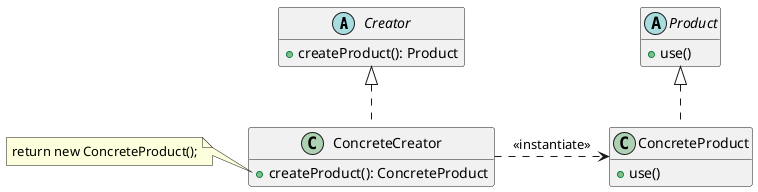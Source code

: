 @startuml factory_method
hide empty members

abstract class Creator {
    +createProduct(): Product
}

abstract class Product {
    +use()
}

class ConcreteCreator implements Creator {
    +createProduct(): ConcreteProduct
}

note left of ConcreteCreator::createProduct
    return new ConcreteProduct();
end note

class ConcreteProduct implements Product {
    +use()
}

ConcreteCreator .> ConcreteProduct : <<instantiate>>

@enduml
